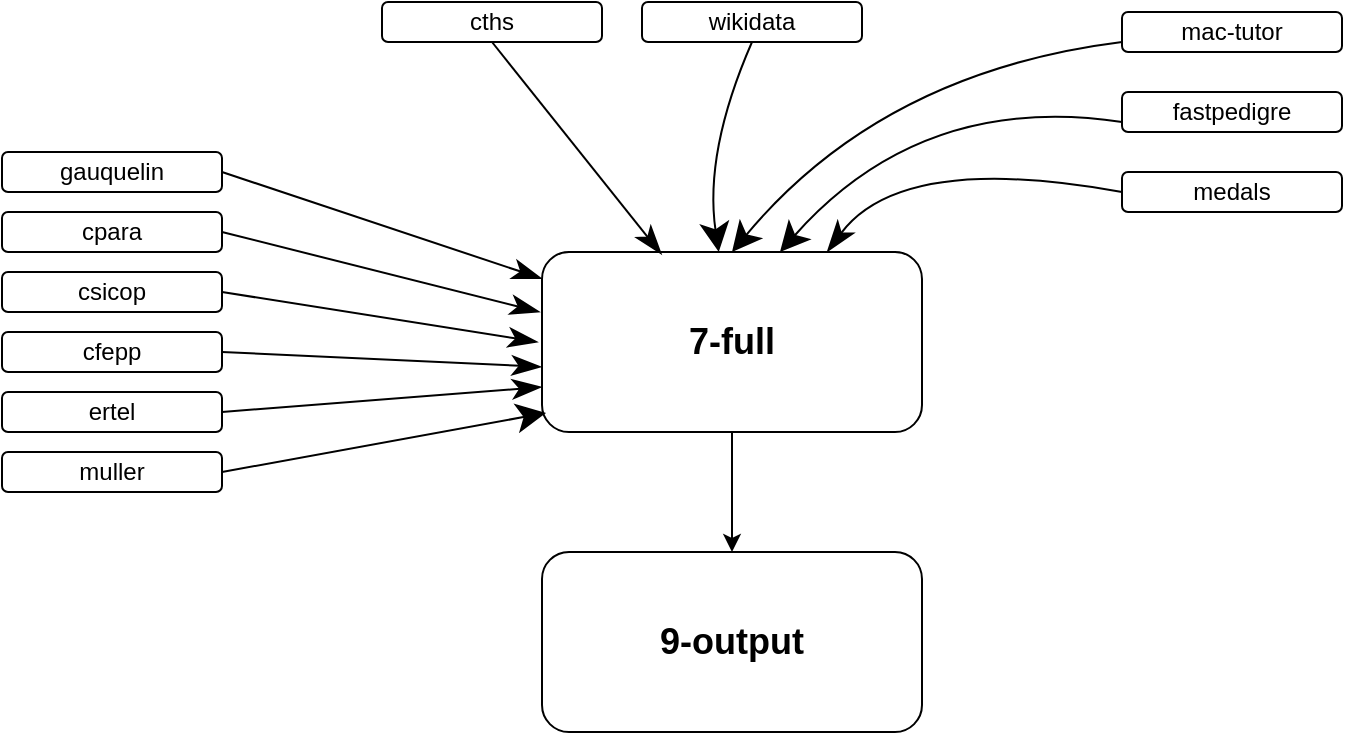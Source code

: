 <mxfile version="12.1.7" type="device" pages="1"><diagram id="LVw6ghWPCGApinSZySSA" name="Page-1"><mxGraphModel dx="980" dy="483" grid="1" gridSize="10" guides="1" tooltips="1" connect="1" arrows="1" fold="1" page="1" pageScale="1" pageWidth="850" pageHeight="1100" math="0" shadow="0"><root><mxCell id="0"/><mxCell id="1" parent="0"/><mxCell id="8473Rd92Myj6Njw9E8Qw-1" value="&lt;font style=&quot;font-size: 18px&quot;&gt;&lt;b&gt;7-full&lt;/b&gt;&lt;/font&gt;" style="rounded=1;whiteSpace=wrap;html=1;" vertex="1" parent="1"><mxGeometry x="300" y="210" width="190" height="90" as="geometry"/></mxCell><mxCell id="8473Rd92Myj6Njw9E8Qw-2" value="mac-tutor" style="rounded=1;whiteSpace=wrap;html=1;" vertex="1" parent="1"><mxGeometry x="590" y="90" width="110" height="20" as="geometry"/></mxCell><mxCell id="8473Rd92Myj6Njw9E8Qw-3" value="gauquelin" style="rounded=1;whiteSpace=wrap;html=1;" vertex="1" parent="1"><mxGeometry x="30" y="160" width="110" height="20" as="geometry"/></mxCell><mxCell id="8473Rd92Myj6Njw9E8Qw-4" value="cpara" style="rounded=1;whiteSpace=wrap;html=1;" vertex="1" parent="1"><mxGeometry x="30" y="190" width="110" height="20" as="geometry"/></mxCell><mxCell id="8473Rd92Myj6Njw9E8Qw-5" value="csicop" style="rounded=1;whiteSpace=wrap;html=1;" vertex="1" parent="1"><mxGeometry x="30" y="220" width="110" height="20" as="geometry"/></mxCell><mxCell id="8473Rd92Myj6Njw9E8Qw-6" value="cfepp" style="rounded=1;whiteSpace=wrap;html=1;" vertex="1" parent="1"><mxGeometry x="30" y="250" width="110" height="20" as="geometry"/></mxCell><mxCell id="8473Rd92Myj6Njw9E8Qw-7" value="ertel" style="rounded=1;whiteSpace=wrap;html=1;" vertex="1" parent="1"><mxGeometry x="30" y="280" width="110" height="20" as="geometry"/></mxCell><mxCell id="8473Rd92Myj6Njw9E8Qw-8" value="muller" style="rounded=1;whiteSpace=wrap;html=1;" vertex="1" parent="1"><mxGeometry x="30" y="310" width="110" height="20" as="geometry"/></mxCell><mxCell id="8473Rd92Myj6Njw9E8Qw-9" value="wikidata" style="rounded=1;whiteSpace=wrap;html=1;" vertex="1" parent="1"><mxGeometry x="350" y="85" width="110" height="20" as="geometry"/></mxCell><mxCell id="8473Rd92Myj6Njw9E8Qw-10" value="fastpedigre" style="rounded=1;whiteSpace=wrap;html=1;" vertex="1" parent="1"><mxGeometry x="590" y="130" width="110" height="20" as="geometry"/></mxCell><mxCell id="8473Rd92Myj6Njw9E8Qw-13" value="medals" style="rounded=1;whiteSpace=wrap;html=1;" vertex="1" parent="1"><mxGeometry x="590" y="170" width="110" height="20" as="geometry"/></mxCell><mxCell id="8473Rd92Myj6Njw9E8Qw-14" value="cths" style="rounded=1;whiteSpace=wrap;html=1;" vertex="1" parent="1"><mxGeometry x="220" y="85" width="110" height="20" as="geometry"/></mxCell><mxCell id="8473Rd92Myj6Njw9E8Qw-17" value="" style="endArrow=classicThin;endFill=1;endSize=12;html=1;exitX=1;exitY=0.5;exitDx=0;exitDy=0;" edge="1" parent="1" source="8473Rd92Myj6Njw9E8Qw-3" target="8473Rd92Myj6Njw9E8Qw-1"><mxGeometry width="160" relative="1" as="geometry"><mxPoint x="180" y="160" as="sourcePoint"/><mxPoint x="340" y="160" as="targetPoint"/></mxGeometry></mxCell><mxCell id="8473Rd92Myj6Njw9E8Qw-18" value="" style="endArrow=classicThin;endFill=1;endSize=12;html=1;exitX=1;exitY=0.5;exitDx=0;exitDy=0;" edge="1" parent="1" source="8473Rd92Myj6Njw9E8Qw-4"><mxGeometry width="160" relative="1" as="geometry"><mxPoint x="170" y="230" as="sourcePoint"/><mxPoint x="299" y="240" as="targetPoint"/></mxGeometry></mxCell><mxCell id="8473Rd92Myj6Njw9E8Qw-19" value="" style="endArrow=classicThin;endFill=1;endSize=12;html=1;exitX=1;exitY=0.5;exitDx=0;exitDy=0;" edge="1" parent="1" source="8473Rd92Myj6Njw9E8Qw-5"><mxGeometry width="160" relative="1" as="geometry"><mxPoint x="160" y="210" as="sourcePoint"/><mxPoint x="298" y="255" as="targetPoint"/></mxGeometry></mxCell><mxCell id="8473Rd92Myj6Njw9E8Qw-20" value="" style="endArrow=classicThin;endFill=1;endSize=12;html=1;exitX=1;exitY=0.5;exitDx=0;exitDy=0;entryX=-0.001;entryY=0.638;entryDx=0;entryDy=0;entryPerimeter=0;" edge="1" parent="1" source="8473Rd92Myj6Njw9E8Qw-6" target="8473Rd92Myj6Njw9E8Qw-1"><mxGeometry width="160" relative="1" as="geometry"><mxPoint x="170" y="220" as="sourcePoint"/><mxPoint x="330" y="260.784" as="targetPoint"/></mxGeometry></mxCell><mxCell id="8473Rd92Myj6Njw9E8Qw-21" value="" style="endArrow=classicThin;endFill=1;endSize=12;html=1;exitX=1;exitY=0.5;exitDx=0;exitDy=0;entryX=0;entryY=0.75;entryDx=0;entryDy=0;" edge="1" parent="1" source="8473Rd92Myj6Njw9E8Qw-7" target="8473Rd92Myj6Njw9E8Qw-1"><mxGeometry width="160" relative="1" as="geometry"><mxPoint x="180" y="230" as="sourcePoint"/><mxPoint x="340" y="270.784" as="targetPoint"/></mxGeometry></mxCell><mxCell id="8473Rd92Myj6Njw9E8Qw-23" value="" style="endArrow=classicThin;endFill=1;endSize=12;html=1;exitX=0.5;exitY=1;exitDx=0;exitDy=0;entryX=0.315;entryY=0.014;entryDx=0;entryDy=0;entryPerimeter=0;" edge="1" parent="1" source="8473Rd92Myj6Njw9E8Qw-14" target="8473Rd92Myj6Njw9E8Qw-1"><mxGeometry width="160" relative="1" as="geometry"><mxPoint x="200" y="250" as="sourcePoint"/><mxPoint x="360" y="290.784" as="targetPoint"/></mxGeometry></mxCell><mxCell id="8473Rd92Myj6Njw9E8Qw-25" value="" style="curved=1;endArrow=classicThin;html=1;entryX=0.75;entryY=0;entryDx=0;entryDy=0;exitX=0;exitY=0.5;exitDx=0;exitDy=0;endFill=1;endSize=13;" edge="1" parent="1" source="8473Rd92Myj6Njw9E8Qw-13" target="8473Rd92Myj6Njw9E8Qw-1"><mxGeometry width="50" height="50" relative="1" as="geometry"><mxPoint x="250" y="440" as="sourcePoint"/><mxPoint x="300" y="390" as="targetPoint"/><Array as="points"><mxPoint x="480" y="160"/></Array></mxGeometry></mxCell><mxCell id="8473Rd92Myj6Njw9E8Qw-26" value="" style="curved=1;endArrow=classic;html=1;exitX=1;exitY=0.5;exitDx=0;exitDy=0;entryX=0.011;entryY=0.894;entryDx=0;entryDy=0;entryPerimeter=0;endSize=12;" edge="1" parent="1" source="8473Rd92Myj6Njw9E8Qw-8" target="8473Rd92Myj6Njw9E8Qw-1"><mxGeometry width="50" height="50" relative="1" as="geometry"><mxPoint x="250" y="420" as="sourcePoint"/><mxPoint x="300" y="370" as="targetPoint"/></mxGeometry></mxCell><mxCell id="8473Rd92Myj6Njw9E8Qw-27" value="" style="curved=1;endArrow=classic;html=1;exitX=0;exitY=0.75;exitDx=0;exitDy=0;endSize=12;" edge="1" parent="1" source="8473Rd92Myj6Njw9E8Qw-10"><mxGeometry width="50" height="50" relative="1" as="geometry"><mxPoint x="500" y="130" as="sourcePoint"/><mxPoint x="419" y="210" as="targetPoint"/><Array as="points"><mxPoint x="490" y="130"/></Array></mxGeometry></mxCell><mxCell id="8473Rd92Myj6Njw9E8Qw-29" value="" style="curved=1;endArrow=classic;html=1;exitX=0;exitY=0.75;exitDx=0;exitDy=0;endSize=12;entryX=0.5;entryY=0;entryDx=0;entryDy=0;" edge="1" parent="1" source="8473Rd92Myj6Njw9E8Qw-2" target="8473Rd92Myj6Njw9E8Qw-1"><mxGeometry width="50" height="50" relative="1" as="geometry"><mxPoint x="590" y="110" as="sourcePoint"/><mxPoint x="429" y="220" as="targetPoint"/><Array as="points"><mxPoint x="470" y="120"/></Array></mxGeometry></mxCell><mxCell id="8473Rd92Myj6Njw9E8Qw-30" value="" style="curved=1;endArrow=classic;html=1;exitX=0.5;exitY=1;exitDx=0;exitDy=0;endSize=12;" edge="1" parent="1" source="8473Rd92Myj6Njw9E8Qw-9" target="8473Rd92Myj6Njw9E8Qw-1"><mxGeometry width="50" height="50" relative="1" as="geometry"><mxPoint x="590" y="65" as="sourcePoint"/><mxPoint x="381" y="206" as="targetPoint"/><Array as="points"><mxPoint x="381" y="160"/></Array></mxGeometry></mxCell><mxCell id="8473Rd92Myj6Njw9E8Qw-35" value="&lt;font style=&quot;font-size: 18px&quot;&gt;&lt;b&gt;9-output&lt;/b&gt;&lt;/font&gt;" style="rounded=1;whiteSpace=wrap;html=1;" vertex="1" parent="1"><mxGeometry x="300" y="360" width="190" height="90" as="geometry"/></mxCell><mxCell id="8473Rd92Myj6Njw9E8Qw-36" value="" style="curved=1;endArrow=classic;html=1;exitX=0.5;exitY=1;exitDx=0;exitDy=0;entryX=0.5;entryY=0;entryDx=0;entryDy=0;" edge="1" parent="1" source="8473Rd92Myj6Njw9E8Qw-1" target="8473Rd92Myj6Njw9E8Qw-35"><mxGeometry width="50" height="50" relative="1" as="geometry"><mxPoint x="560" y="360" as="sourcePoint"/><mxPoint x="610" y="310" as="targetPoint"/></mxGeometry></mxCell></root></mxGraphModel></diagram></mxfile>
